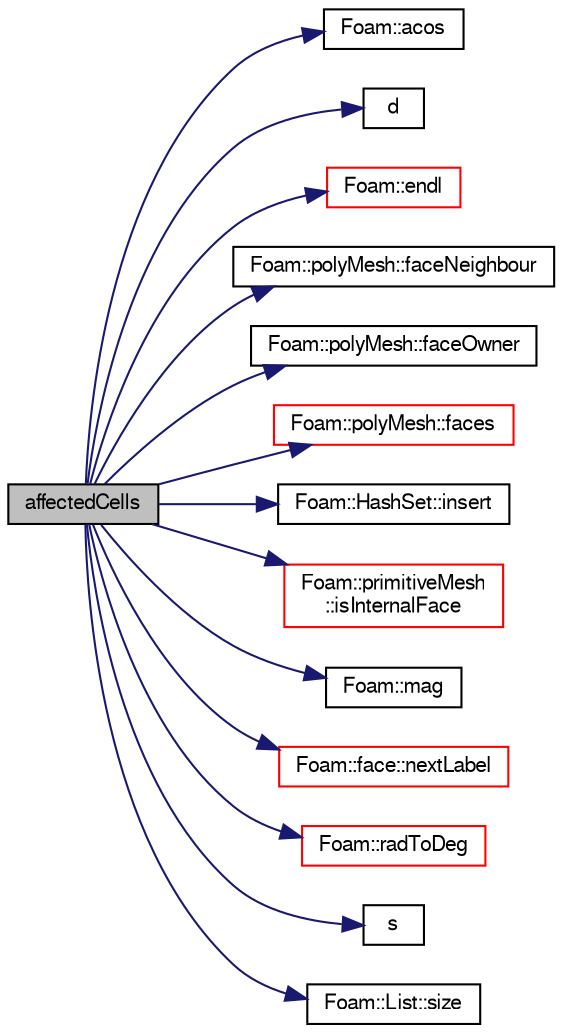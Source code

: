 digraph "affectedCells"
{
  bgcolor="transparent";
  edge [fontname="FreeSans",fontsize="10",labelfontname="FreeSans",labelfontsize="10"];
  node [fontname="FreeSans",fontsize="10",shape=record];
  rankdir="LR";
  Node1123 [label="affectedCells",height=0.2,width=0.4,color="black", fillcolor="grey75", style="filled", fontcolor="black"];
  Node1123 -> Node1124 [color="midnightblue",fontsize="10",style="solid",fontname="FreeSans"];
  Node1124 [label="Foam::acos",height=0.2,width=0.4,color="black",URL="$a21124.html#af1788b4e662ef398105742fd8bc861fc"];
  Node1123 -> Node1125 [color="midnightblue",fontsize="10",style="solid",fontname="FreeSans"];
  Node1125 [label="d",height=0.2,width=0.4,color="black",URL="$a38951.html#aa182a9055736468dd160f12649a01fd1"];
  Node1123 -> Node1126 [color="midnightblue",fontsize="10",style="solid",fontname="FreeSans"];
  Node1126 [label="Foam::endl",height=0.2,width=0.4,color="red",URL="$a21124.html#a2db8fe02a0d3909e9351bb4275b23ce4",tooltip="Add newline and flush stream. "];
  Node1123 -> Node1128 [color="midnightblue",fontsize="10",style="solid",fontname="FreeSans"];
  Node1128 [label="Foam::polyMesh::faceNeighbour",height=0.2,width=0.4,color="black",URL="$a27410.html#a9fb57b52c700ed61f09ada65412d13e3",tooltip="Return face neighbour. "];
  Node1123 -> Node1129 [color="midnightblue",fontsize="10",style="solid",fontname="FreeSans"];
  Node1129 [label="Foam::polyMesh::faceOwner",height=0.2,width=0.4,color="black",URL="$a27410.html#a57752b49bfee23ca1944c3fb0493974f",tooltip="Return face owner. "];
  Node1123 -> Node1130 [color="midnightblue",fontsize="10",style="solid",fontname="FreeSans"];
  Node1130 [label="Foam::polyMesh::faces",height=0.2,width=0.4,color="red",URL="$a27410.html#a431c0a24765f0bb6d32f6a03ce0e9b57",tooltip="Return raw faces. "];
  Node1123 -> Node1172 [color="midnightblue",fontsize="10",style="solid",fontname="FreeSans"];
  Node1172 [label="Foam::HashSet::insert",height=0.2,width=0.4,color="black",URL="$a25690.html#a49f0753d9652681fc3a81f59951a0ad7",tooltip="Insert a new entry. "];
  Node1123 -> Node1173 [color="midnightblue",fontsize="10",style="solid",fontname="FreeSans"];
  Node1173 [label="Foam::primitiveMesh\l::isInternalFace",height=0.2,width=0.4,color="red",URL="$a27530.html#ae3e48ad9ec4c5132ec7d3d702ad17c9e",tooltip="Return true if given face label is internal to the mesh. "];
  Node1123 -> Node1175 [color="midnightblue",fontsize="10",style="solid",fontname="FreeSans"];
  Node1175 [label="Foam::mag",height=0.2,width=0.4,color="black",URL="$a21124.html#a929da2a3fdcf3dacbbe0487d3a330dae"];
  Node1123 -> Node1176 [color="midnightblue",fontsize="10",style="solid",fontname="FreeSans"];
  Node1176 [label="Foam::face::nextLabel",height=0.2,width=0.4,color="red",URL="$a27218.html#a8d8ab7da5fc0315042faf1b6dcf64f4a",tooltip="Next vertex on face. "];
  Node1123 -> Node1179 [color="midnightblue",fontsize="10",style="solid",fontname="FreeSans"];
  Node1179 [label="Foam::radToDeg",height=0.2,width=0.4,color="red",URL="$a21124.html#a43e249466ea923a1a1243c5f91fbd2d7",tooltip="Conversion from radians to degrees. "];
  Node1123 -> Node1181 [color="midnightblue",fontsize="10",style="solid",fontname="FreeSans"];
  Node1181 [label="s",height=0.2,width=0.4,color="black",URL="$a18905.html#abb9c4233033fad2ad0206cd4adad3b9f"];
  Node1123 -> Node1182 [color="midnightblue",fontsize="10",style="solid",fontname="FreeSans"];
  Node1182 [label="Foam::List::size",height=0.2,width=0.4,color="black",URL="$a25694.html#a8a5f6fa29bd4b500caf186f60245b384",tooltip="Override size to be inconsistent with allocated storage. "];
}
